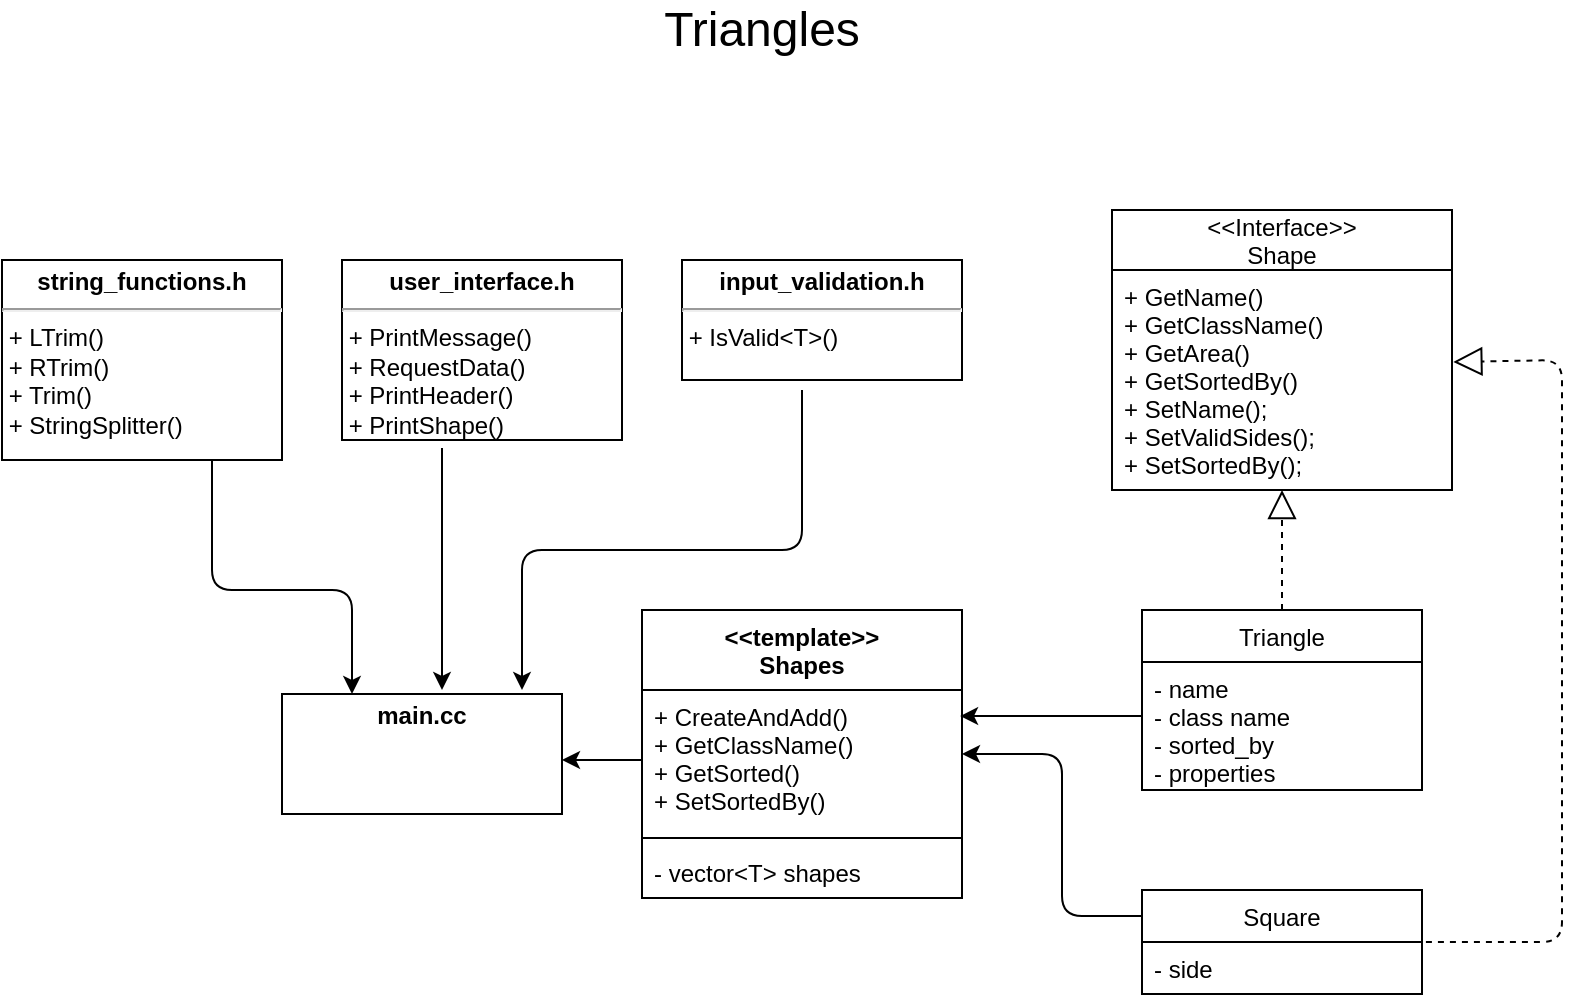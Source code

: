 <mxfile version="13.10.4" type="device"><diagram id="fqArn9tHnKa6gkgeqvPr" name="Page-1"><mxGraphModel dx="1422" dy="762" grid="1" gridSize="10" guides="1" tooltips="1" connect="1" arrows="1" fold="1" page="1" pageScale="1" pageWidth="850" pageHeight="1100" math="0" shadow="0"><root><mxCell id="0"/><mxCell id="1" parent="0"/><mxCell id="iPUSJtCfWhJ6ScYH9Cvl-1" value="&lt;font style=&quot;font-size: 24px&quot;&gt;Triangles&lt;/font&gt;" style="text;html=1;strokeColor=none;fillColor=none;align=center;verticalAlign=middle;whiteSpace=wrap;rounded=0;" parent="1" vertex="1"><mxGeometry x="400" y="40" width="40" height="20" as="geometry"/></mxCell><mxCell id="iPUSJtCfWhJ6ScYH9Cvl-6" value="Triangle" style="swimlane;fontStyle=0;childLayout=stackLayout;horizontal=1;startSize=26;fillColor=none;horizontalStack=0;resizeParent=1;resizeParentMax=0;resizeLast=0;collapsible=1;marginBottom=0;" parent="1" vertex="1"><mxGeometry x="610" y="340" width="140" height="90" as="geometry"/></mxCell><mxCell id="iPUSJtCfWhJ6ScYH9Cvl-7" value="- name&#10;- class name&#10;- sorted_by&#10;- properties" style="text;strokeColor=none;fillColor=none;align=left;verticalAlign=top;spacingLeft=4;spacingRight=4;overflow=hidden;rotatable=0;points=[[0,0.5],[1,0.5]];portConstraint=eastwest;" parent="iPUSJtCfWhJ6ScYH9Cvl-6" vertex="1"><mxGeometry y="26" width="140" height="64" as="geometry"/></mxCell><mxCell id="iPUSJtCfWhJ6ScYH9Cvl-10" value="" style="endArrow=block;dashed=1;endFill=0;endSize=12;html=1;exitX=0.5;exitY=0;exitDx=0;exitDy=0;" parent="1" source="iPUSJtCfWhJ6ScYH9Cvl-6" edge="1"><mxGeometry width="160" relative="1" as="geometry"><mxPoint x="340" y="380" as="sourcePoint"/><mxPoint x="680" y="280" as="targetPoint"/></mxGeometry></mxCell><mxCell id="iPUSJtCfWhJ6ScYH9Cvl-11" value="&lt;&lt;template&gt;&gt;&#10;Shapes" style="swimlane;fontStyle=1;align=center;verticalAlign=top;childLayout=stackLayout;horizontal=1;startSize=40;horizontalStack=0;resizeParent=1;resizeParentMax=0;resizeLast=0;collapsible=1;marginBottom=0;" parent="1" vertex="1"><mxGeometry x="360" y="340" width="160" height="144" as="geometry"/></mxCell><mxCell id="iPUSJtCfWhJ6ScYH9Cvl-12" value="+ CreateAndAdd()&#10;+ GetClassName()&#10;+ GetSorted()&#10;+ SetSortedBy()" style="text;strokeColor=none;fillColor=none;align=left;verticalAlign=top;spacingLeft=4;spacingRight=4;overflow=hidden;rotatable=0;points=[[0,0.5],[1,0.5]];portConstraint=eastwest;" parent="iPUSJtCfWhJ6ScYH9Cvl-11" vertex="1"><mxGeometry y="40" width="160" height="70" as="geometry"/></mxCell><mxCell id="iPUSJtCfWhJ6ScYH9Cvl-13" value="" style="line;strokeWidth=1;fillColor=none;align=left;verticalAlign=middle;spacingTop=-1;spacingLeft=3;spacingRight=3;rotatable=0;labelPosition=right;points=[];portConstraint=eastwest;" parent="iPUSJtCfWhJ6ScYH9Cvl-11" vertex="1"><mxGeometry y="110" width="160" height="8" as="geometry"/></mxCell><mxCell id="iPUSJtCfWhJ6ScYH9Cvl-14" value="- vector&lt;T&gt; shapes&#10;" style="text;strokeColor=none;fillColor=none;align=left;verticalAlign=top;spacingLeft=4;spacingRight=4;overflow=hidden;rotatable=0;points=[[0,0.5],[1,0.5]];portConstraint=eastwest;" parent="iPUSJtCfWhJ6ScYH9Cvl-11" vertex="1"><mxGeometry y="118" width="160" height="26" as="geometry"/></mxCell><mxCell id="iPUSJtCfWhJ6ScYH9Cvl-15" value="Square" style="swimlane;fontStyle=0;childLayout=stackLayout;horizontal=1;startSize=26;fillColor=none;horizontalStack=0;resizeParent=1;resizeParentMax=0;resizeLast=0;collapsible=1;marginBottom=0;" parent="1" vertex="1"><mxGeometry x="610" y="480" width="140" height="52" as="geometry"/></mxCell><mxCell id="iPUSJtCfWhJ6ScYH9Cvl-16" value="- side" style="text;strokeColor=none;fillColor=none;align=left;verticalAlign=top;spacingLeft=4;spacingRight=4;overflow=hidden;rotatable=0;points=[[0,0.5],[1,0.5]];portConstraint=eastwest;" parent="iPUSJtCfWhJ6ScYH9Cvl-15" vertex="1"><mxGeometry y="26" width="140" height="26" as="geometry"/></mxCell><mxCell id="iPUSJtCfWhJ6ScYH9Cvl-19" value="" style="endArrow=block;dashed=1;endFill=0;endSize=12;html=1;exitX=1.014;exitY=0;exitDx=0;exitDy=0;exitPerimeter=0;entryX=1.004;entryY=0.418;entryDx=0;entryDy=0;entryPerimeter=0;" parent="1" source="iPUSJtCfWhJ6ScYH9Cvl-16" target="o7RSR543y5WHJrxcamXd-2" edge="1"><mxGeometry width="160" relative="1" as="geometry"><mxPoint x="340" y="380" as="sourcePoint"/><mxPoint x="760" y="214.727" as="targetPoint"/><Array as="points"><mxPoint x="820" y="506"/><mxPoint x="820" y="320"/><mxPoint x="820" y="215"/></Array></mxGeometry></mxCell><mxCell id="iPUSJtCfWhJ6ScYH9Cvl-20" value="" style="endArrow=classic;;html=1;exitX=0;exitY=0.25;exitDx=0;exitDy=0;" parent="1" source="iPUSJtCfWhJ6ScYH9Cvl-15" edge="1"><mxGeometry width="50" height="50" relative="1" as="geometry"><mxPoint x="400" y="410" as="sourcePoint"/><mxPoint x="520" y="412" as="targetPoint"/><Array as="points"><mxPoint x="570" y="493"/><mxPoint x="570" y="412"/></Array></mxGeometry></mxCell><mxCell id="iPUSJtCfWhJ6ScYH9Cvl-21" value="" style="endArrow=classic;html=1;entryX=0.994;entryY=0.808;entryDx=0;entryDy=0;exitX=0;exitY=0.038;exitDx=0;exitDy=0;exitPerimeter=0;entryPerimeter=0;sketch=0;" parent="1" edge="1"><mxGeometry width="50" height="50" relative="1" as="geometry"><mxPoint x="610" y="392.988" as="sourcePoint"/><mxPoint x="519.04" y="393.008" as="targetPoint"/></mxGeometry></mxCell><mxCell id="o7RSR543y5WHJrxcamXd-1" value="&lt;&lt;Interface&gt;&gt;&#10;Shape" style="swimlane;fontStyle=0;childLayout=stackLayout;horizontal=1;startSize=30;fillColor=none;horizontalStack=0;resizeParent=1;resizeParentMax=0;resizeLast=0;collapsible=1;marginBottom=0;" vertex="1" parent="1"><mxGeometry x="595" y="140" width="170" height="140" as="geometry"/></mxCell><mxCell id="o7RSR543y5WHJrxcamXd-2" value="+ GetName()&#10;+ GetClassName()&#10;+ GetArea()&#10;+ GetSortedBy() &#10;+ SetName();&#10;+ SetValidSides();&#10;+ SetSortedBy();" style="text;strokeColor=none;fillColor=none;align=left;verticalAlign=top;spacingLeft=4;spacingRight=4;overflow=hidden;rotatable=0;points=[[0,0.5],[1,0.5]];portConstraint=eastwest;" vertex="1" parent="o7RSR543y5WHJrxcamXd-1"><mxGeometry y="30" width="170" height="110" as="geometry"/></mxCell><mxCell id="o7RSR543y5WHJrxcamXd-6" value="&lt;p style=&quot;margin: 0px ; margin-top: 4px ; text-align: center&quot;&gt;&lt;b&gt;input_validation.h&lt;/b&gt;&lt;/p&gt;&lt;hr&gt;&amp;nbsp;+ IsValid&amp;lt;T&amp;gt;()" style="verticalAlign=top;align=left;overflow=fill;fontSize=12;fontFamily=Helvetica;html=1;" vertex="1" parent="1"><mxGeometry x="380" y="165" width="140" height="60" as="geometry"/></mxCell><mxCell id="o7RSR543y5WHJrxcamXd-7" value="&lt;p style=&quot;margin: 0px ; margin-top: 4px ; text-align: center&quot;&gt;&lt;b&gt;user_interface.h&lt;/b&gt;&lt;/p&gt;&lt;hr&gt;&amp;nbsp;+ PrintMessage()&lt;br&gt;&amp;nbsp;+ RequestData()&lt;br&gt;&amp;nbsp;+ PrintHeader()&lt;br&gt;&amp;nbsp;+ PrintShape()" style="verticalAlign=top;align=left;overflow=fill;fontSize=12;fontFamily=Helvetica;html=1;" vertex="1" parent="1"><mxGeometry x="210" y="165" width="140" height="90" as="geometry"/></mxCell><mxCell id="o7RSR543y5WHJrxcamXd-8" value="&lt;p style=&quot;margin: 0px ; margin-top: 4px ; text-align: center&quot;&gt;&lt;b&gt;string_functions.h&lt;/b&gt;&lt;/p&gt;&lt;hr&gt;&amp;nbsp;+ LTrim()&lt;br&gt;&amp;nbsp;+ RTrim()&lt;br&gt;&amp;nbsp;+ Trim()&lt;br&gt;&amp;nbsp;+ StringSplitter()" style="verticalAlign=top;align=left;overflow=fill;fontSize=12;fontFamily=Helvetica;html=1;" vertex="1" parent="1"><mxGeometry x="40" y="165" width="140" height="100" as="geometry"/></mxCell><mxCell id="o7RSR543y5WHJrxcamXd-9" value="&lt;p style=&quot;margin: 0px ; margin-top: 4px ; text-align: center&quot;&gt;&lt;b&gt;main.cc&lt;/b&gt;&lt;/p&gt;" style="verticalAlign=top;align=left;overflow=fill;fontSize=12;fontFamily=Helvetica;html=1;" vertex="1" parent="1"><mxGeometry x="180" y="382" width="140" height="60" as="geometry"/></mxCell><mxCell id="o7RSR543y5WHJrxcamXd-12" value="" style="endArrow=classic;html=1;" edge="1" parent="1"><mxGeometry width="50" height="50" relative="1" as="geometry"><mxPoint x="440" y="230" as="sourcePoint"/><mxPoint x="300" y="380" as="targetPoint"/><Array as="points"><mxPoint x="440" y="310"/><mxPoint x="300" y="310"/></Array></mxGeometry></mxCell><mxCell id="o7RSR543y5WHJrxcamXd-14" value="" style="endArrow=classic;html=1;" edge="1" parent="1"><mxGeometry width="50" height="50" relative="1" as="geometry"><mxPoint x="260" y="259" as="sourcePoint"/><mxPoint x="260" y="380" as="targetPoint"/></mxGeometry></mxCell><mxCell id="o7RSR543y5WHJrxcamXd-15" value="" style="endArrow=classic;html=1;entryX=0.25;entryY=0;entryDx=0;entryDy=0;exitX=0.75;exitY=1;exitDx=0;exitDy=0;" edge="1" parent="1" source="o7RSR543y5WHJrxcamXd-8" target="o7RSR543y5WHJrxcamXd-9"><mxGeometry width="50" height="50" relative="1" as="geometry"><mxPoint x="150" y="360" as="sourcePoint"/><mxPoint x="200" y="310" as="targetPoint"/><Array as="points"><mxPoint x="145" y="330"/><mxPoint x="215" y="330"/></Array></mxGeometry></mxCell><mxCell id="o7RSR543y5WHJrxcamXd-16" value="" style="endArrow=classic;html=1;exitX=0;exitY=0.5;exitDx=0;exitDy=0;" edge="1" parent="1" source="iPUSJtCfWhJ6ScYH9Cvl-12"><mxGeometry width="50" height="50" relative="1" as="geometry"><mxPoint x="90" y="450" as="sourcePoint"/><mxPoint x="320" y="415" as="targetPoint"/></mxGeometry></mxCell></root></mxGraphModel></diagram></mxfile>